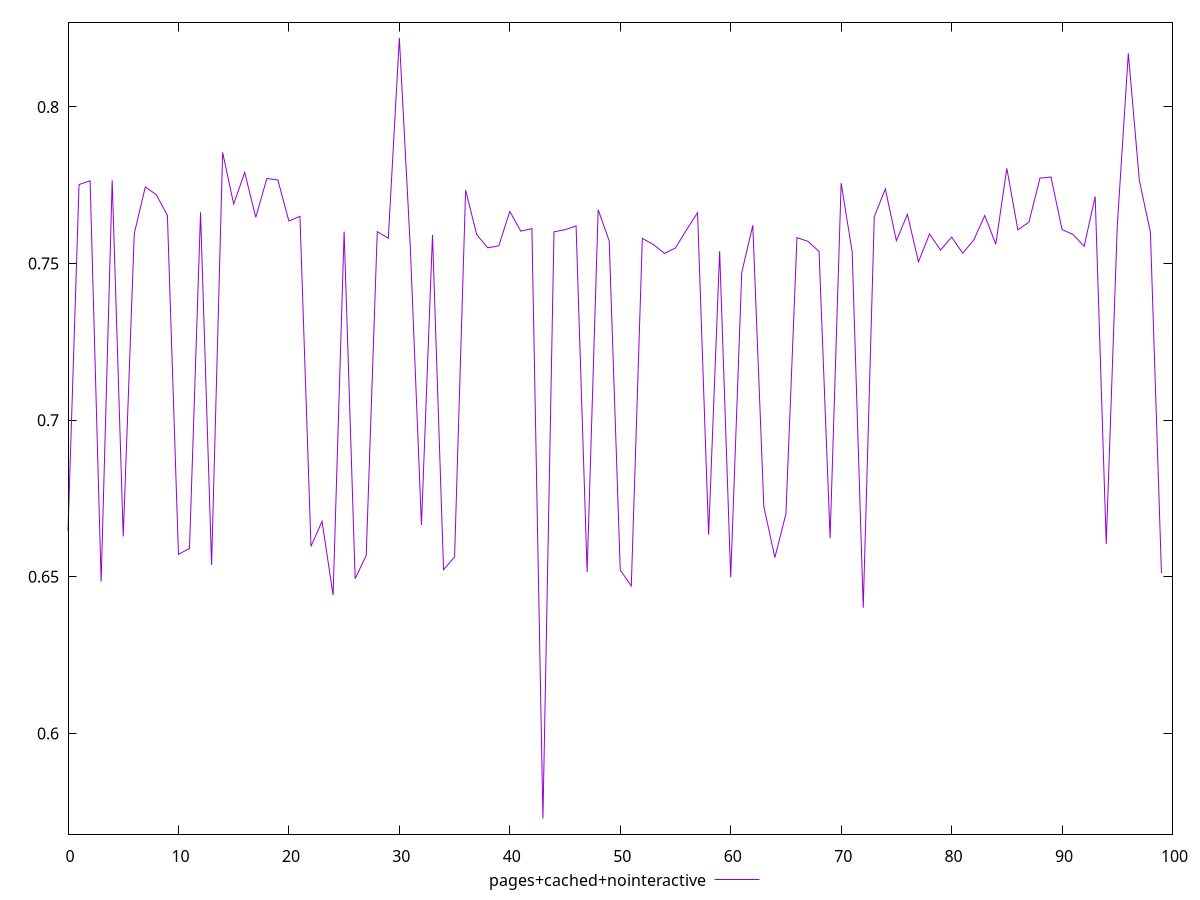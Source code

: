 $_pagesCachedNointeractive <<EOF
0.664748685845388
0.7752167683290317
0.7764077368358616
0.648483799866876
0.7765860622011987
0.6628835713258343
0.7595531668665508
0.7744486635360832
0.7719648216618975
0.7653552061315871
0.6571928892550236
0.6590915497594103
0.7663778705078209
0.6538287575255848
0.7854496358565689
0.7689875925266307
0.7790507001874535
0.7647722586644925
0.7771516176486104
0.7766891190854106
0.7635520265768151
0.765086603188309
0.6597361331396379
0.667736696624339
0.6442140269359427
0.7601884131192977
0.649415538645733
0.656847754903455
0.7602080855488276
0.7580833603843019
0.8220195281564561
0.754593056738794
0.6665664910093483
0.7591297537139042
0.6523039787290684
0.6563528800538163
0.7734303002557004
0.7592817415339714
0.7550219951668979
0.7556474316593182
0.7666186877290126
0.7603132956497554
0.7611828256151454
0.5728679746155902
0.7601292732069406
0.7608088265223574
0.7620307832977614
0.6515491703024767
0.767182951505171
0.757248551054734
0.6521658637336119
0.6471031139365873
0.758047477845905
0.7560814614078906
0.7532374808842169
0.7549719388842941
0.7607866297030268
0.7662216864976097
0.6634581966515786
0.7539404659073392
0.649866257813907
0.7471505338255713
0.7621934220456508
0.6724585345544506
0.6561866223213557
0.6700922760468254
0.7582870304949733
0.7570680731348798
0.7538684103169875
0.6623300774731284
0.7756635432068893
0.7537062794892967
0.6401275398543198
0.7649523051955943
0.7737981169442478
0.7572980070276453
0.7657014822425234
0.7505509949342959
0.7594138611680583
0.7543243228903186
0.7584329265101679
0.7533297746298652
0.7574369045565634
0.7653227360350492
0.7561976747256037
0.7803721664071764
0.7607448827333435
0.7632118999026496
0.7772538468230529
0.7776216672466056
0.760855018626067
0.7592725985075597
0.7554889636429258
0.7713988341000015
0.6605245911246553
0.7619940277168982
0.8170877788353802
0.7764538732838192
0.7600172302267797
0.6511785589096142
EOF
set key outside below
set terminal pngcairo
set output "report_00005_2020-11-02T22-26-11.212Z/speed-index/pages+cached+nointeractive//score.png"
set yrange [0.5678849435447729:0.8270025592272734]
plot $_pagesCachedNointeractive title "pages+cached+nointeractive" with line ,